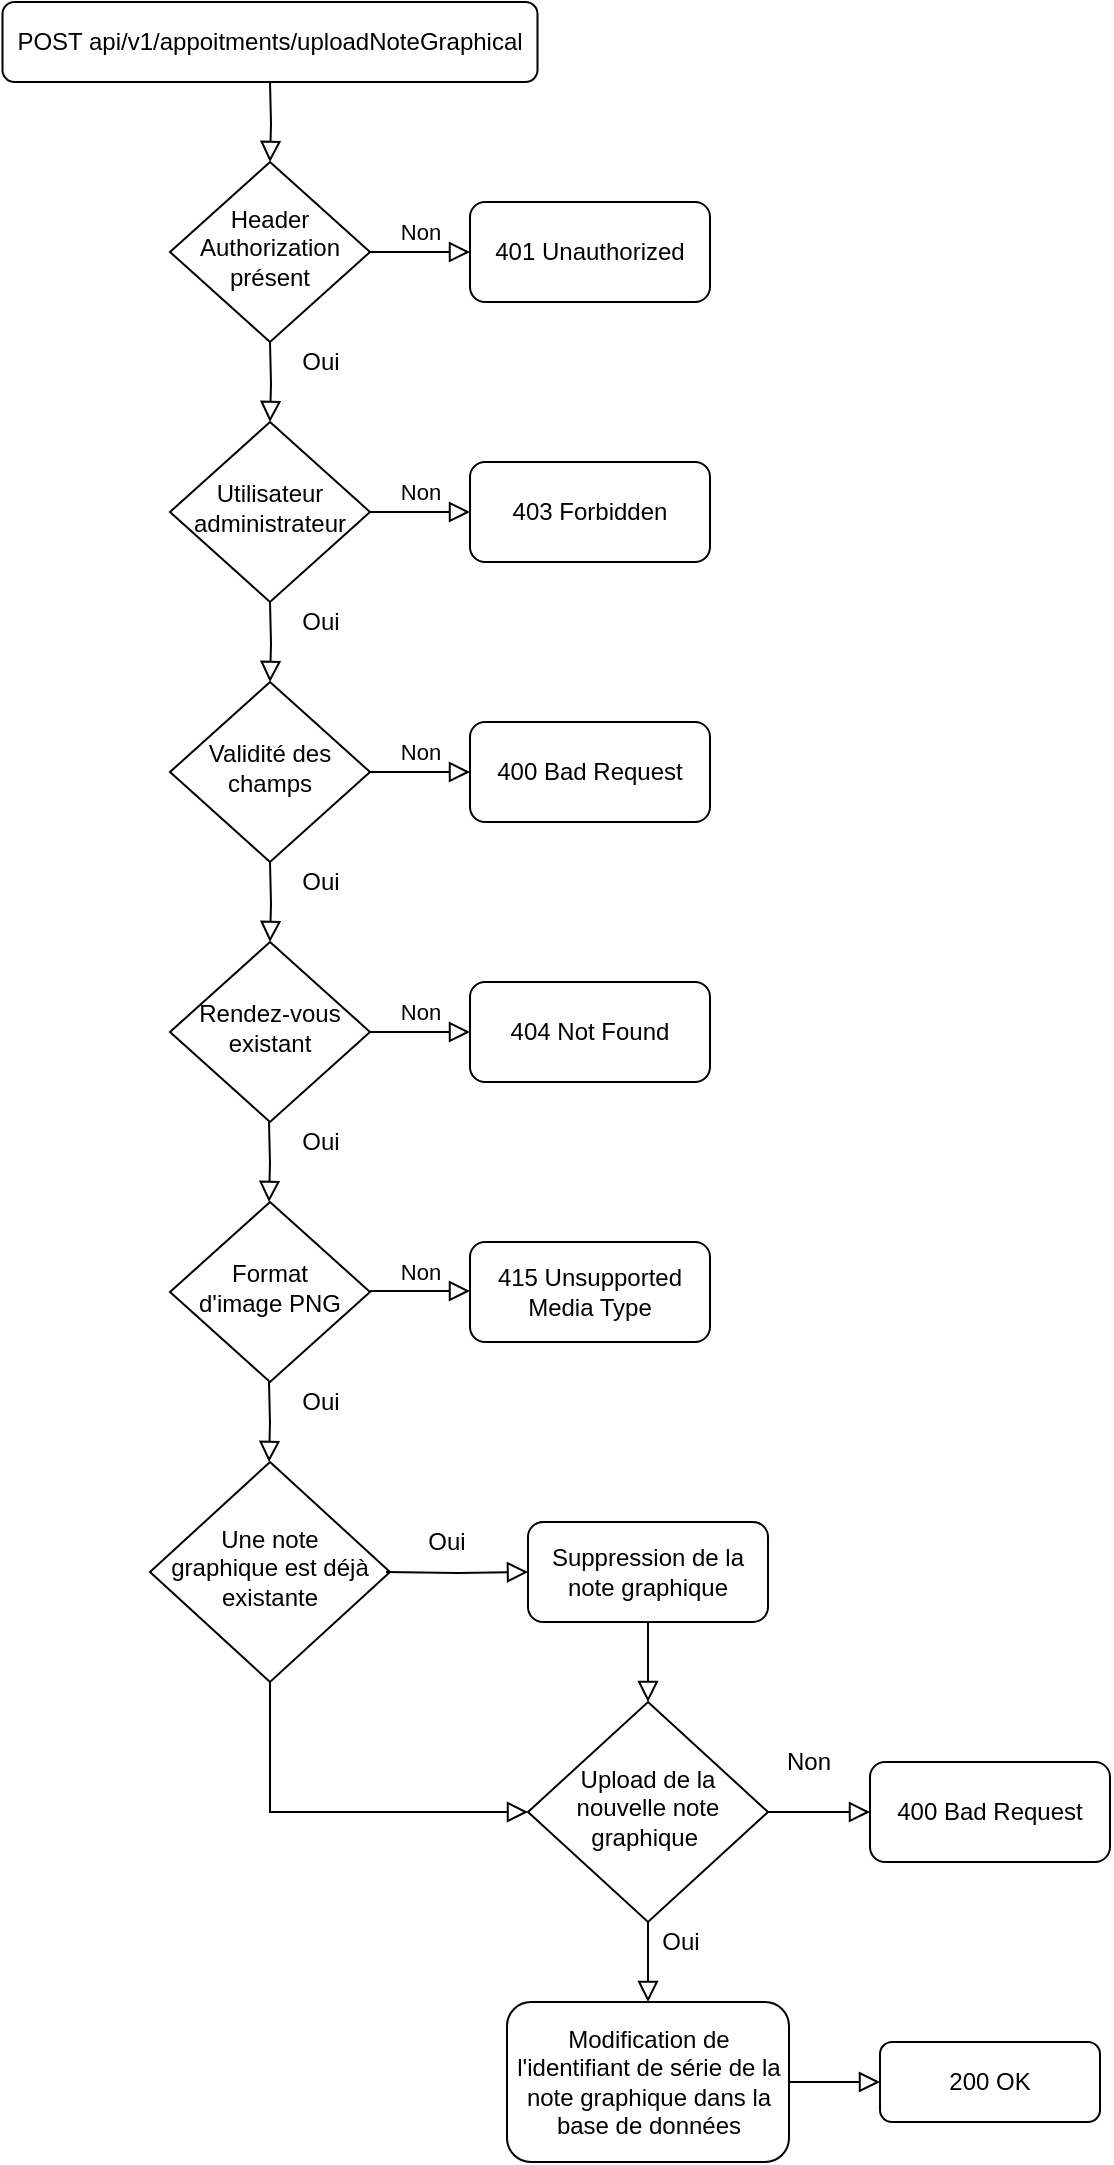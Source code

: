 <mxfile version="14.6.9" type="device"><diagram id="C5RBs43oDa-KdzZeNtuy" name="Page-1"><mxGraphModel dx="1182" dy="764" grid="1" gridSize="10" guides="1" tooltips="1" connect="1" arrows="1" fold="1" page="1" pageScale="1" pageWidth="827" pageHeight="1169" math="0" shadow="0"><root><mxCell id="WIyWlLk6GJQsqaUBKTNV-0"/><mxCell id="WIyWlLk6GJQsqaUBKTNV-1" parent="WIyWlLk6GJQsqaUBKTNV-0"/><mxCell id="WIyWlLk6GJQsqaUBKTNV-2" value="" style="rounded=0;html=1;jettySize=auto;orthogonalLoop=1;fontSize=11;endArrow=block;endFill=0;endSize=8;strokeWidth=1;shadow=0;labelBackgroundColor=none;edgeStyle=orthogonalEdgeStyle;" parent="WIyWlLk6GJQsqaUBKTNV-1" target="WIyWlLk6GJQsqaUBKTNV-6" edge="1"><mxGeometry relative="1" as="geometry"><mxPoint x="320" y="300" as="sourcePoint"/></mxGeometry></mxCell><mxCell id="WIyWlLk6GJQsqaUBKTNV-3" value="POST api/v1/appoitments/uploadNoteGraphical" style="rounded=1;whiteSpace=wrap;html=1;fontSize=12;glass=0;strokeWidth=1;shadow=0;" parent="WIyWlLk6GJQsqaUBKTNV-1" vertex="1"><mxGeometry x="186.25" width="267.5" height="40" as="geometry"/></mxCell><mxCell id="WIyWlLk6GJQsqaUBKTNV-5" value="Non" style="edgeStyle=orthogonalEdgeStyle;rounded=0;html=1;jettySize=auto;orthogonalLoop=1;fontSize=11;endArrow=block;endFill=0;endSize=8;strokeWidth=1;shadow=0;labelBackgroundColor=none;" parent="WIyWlLk6GJQsqaUBKTNV-1" source="WIyWlLk6GJQsqaUBKTNV-6" target="WIyWlLk6GJQsqaUBKTNV-7" edge="1"><mxGeometry y="10" relative="1" as="geometry"><mxPoint as="offset"/></mxGeometry></mxCell><mxCell id="WIyWlLk6GJQsqaUBKTNV-6" value="Validité des &lt;br&gt;champs" style="rhombus;whiteSpace=wrap;html=1;shadow=0;fontFamily=Helvetica;fontSize=12;align=center;strokeWidth=1;spacing=6;spacingTop=-4;" parent="WIyWlLk6GJQsqaUBKTNV-1" vertex="1"><mxGeometry x="270" y="340" width="100" height="90" as="geometry"/></mxCell><mxCell id="WIyWlLk6GJQsqaUBKTNV-7" value="400 Bad Request" style="rounded=1;whiteSpace=wrap;html=1;fontSize=12;glass=0;strokeWidth=1;shadow=0;" parent="WIyWlLk6GJQsqaUBKTNV-1" vertex="1"><mxGeometry x="420" y="360" width="120" height="50" as="geometry"/></mxCell><mxCell id="iDIL6tAmCs9mzdsC3x_e-0" value="" style="rounded=0;html=1;jettySize=auto;orthogonalLoop=1;fontSize=11;endArrow=block;endFill=0;endSize=8;strokeWidth=1;shadow=0;labelBackgroundColor=none;edgeStyle=orthogonalEdgeStyle;" parent="WIyWlLk6GJQsqaUBKTNV-1" target="iDIL6tAmCs9mzdsC3x_e-2" edge="1"><mxGeometry relative="1" as="geometry"><mxPoint x="320" y="40" as="sourcePoint"/></mxGeometry></mxCell><mxCell id="iDIL6tAmCs9mzdsC3x_e-1" value="Non" style="edgeStyle=orthogonalEdgeStyle;rounded=0;html=1;jettySize=auto;orthogonalLoop=1;fontSize=11;endArrow=block;endFill=0;endSize=8;strokeWidth=1;shadow=0;labelBackgroundColor=none;" parent="WIyWlLk6GJQsqaUBKTNV-1" source="iDIL6tAmCs9mzdsC3x_e-2" target="iDIL6tAmCs9mzdsC3x_e-3" edge="1"><mxGeometry y="10" relative="1" as="geometry"><mxPoint as="offset"/></mxGeometry></mxCell><mxCell id="iDIL6tAmCs9mzdsC3x_e-2" value="Header&lt;br&gt;Authorization&lt;br&gt;présent" style="rhombus;whiteSpace=wrap;html=1;shadow=0;fontFamily=Helvetica;fontSize=12;align=center;strokeWidth=1;spacing=6;spacingTop=-4;" parent="WIyWlLk6GJQsqaUBKTNV-1" vertex="1"><mxGeometry x="270" y="80" width="100" height="90" as="geometry"/></mxCell><mxCell id="iDIL6tAmCs9mzdsC3x_e-3" value="401 Unauthorized" style="rounded=1;whiteSpace=wrap;html=1;fontSize=12;glass=0;strokeWidth=1;shadow=0;" parent="WIyWlLk6GJQsqaUBKTNV-1" vertex="1"><mxGeometry x="420" y="100" width="120" height="50" as="geometry"/></mxCell><mxCell id="iDIL6tAmCs9mzdsC3x_e-7" value="" style="rounded=0;html=1;jettySize=auto;orthogonalLoop=1;fontSize=11;endArrow=block;endFill=0;endSize=8;strokeWidth=1;shadow=0;labelBackgroundColor=none;edgeStyle=orthogonalEdgeStyle;" parent="WIyWlLk6GJQsqaUBKTNV-1" target="iDIL6tAmCs9mzdsC3x_e-9" edge="1"><mxGeometry relative="1" as="geometry"><mxPoint x="320" y="170" as="sourcePoint"/></mxGeometry></mxCell><mxCell id="iDIL6tAmCs9mzdsC3x_e-8" value="Non" style="edgeStyle=orthogonalEdgeStyle;rounded=0;html=1;jettySize=auto;orthogonalLoop=1;fontSize=11;endArrow=block;endFill=0;endSize=8;strokeWidth=1;shadow=0;labelBackgroundColor=none;" parent="WIyWlLk6GJQsqaUBKTNV-1" source="iDIL6tAmCs9mzdsC3x_e-9" target="iDIL6tAmCs9mzdsC3x_e-10" edge="1"><mxGeometry y="10" relative="1" as="geometry"><mxPoint as="offset"/></mxGeometry></mxCell><mxCell id="iDIL6tAmCs9mzdsC3x_e-9" value="Utilisateur&lt;br&gt;administrateur" style="rhombus;whiteSpace=wrap;html=1;shadow=0;fontFamily=Helvetica;fontSize=12;align=center;strokeWidth=1;spacing=6;spacingTop=-4;" parent="WIyWlLk6GJQsqaUBKTNV-1" vertex="1"><mxGeometry x="270" y="210" width="100" height="90" as="geometry"/></mxCell><mxCell id="iDIL6tAmCs9mzdsC3x_e-10" value="403 Forbidden" style="rounded=1;whiteSpace=wrap;html=1;fontSize=12;glass=0;strokeWidth=1;shadow=0;" parent="WIyWlLk6GJQsqaUBKTNV-1" vertex="1"><mxGeometry x="420" y="230" width="120" height="50" as="geometry"/></mxCell><mxCell id="iDIL6tAmCs9mzdsC3x_e-11" value="" style="rounded=0;html=1;jettySize=auto;orthogonalLoop=1;fontSize=11;endArrow=block;endFill=0;endSize=8;strokeWidth=1;shadow=0;labelBackgroundColor=none;edgeStyle=orthogonalEdgeStyle;" parent="WIyWlLk6GJQsqaUBKTNV-1" target="iDIL6tAmCs9mzdsC3x_e-13" edge="1"><mxGeometry relative="1" as="geometry"><mxPoint x="320" y="430" as="sourcePoint"/></mxGeometry></mxCell><mxCell id="iDIL6tAmCs9mzdsC3x_e-12" value="Non" style="edgeStyle=orthogonalEdgeStyle;rounded=0;html=1;jettySize=auto;orthogonalLoop=1;fontSize=11;endArrow=block;endFill=0;endSize=8;strokeWidth=1;shadow=0;labelBackgroundColor=none;" parent="WIyWlLk6GJQsqaUBKTNV-1" source="iDIL6tAmCs9mzdsC3x_e-13" target="iDIL6tAmCs9mzdsC3x_e-14" edge="1"><mxGeometry y="10" relative="1" as="geometry"><mxPoint as="offset"/></mxGeometry></mxCell><mxCell id="iDIL6tAmCs9mzdsC3x_e-13" value="Rendez-vous existant" style="rhombus;whiteSpace=wrap;html=1;shadow=0;fontFamily=Helvetica;fontSize=12;align=center;strokeWidth=1;spacing=6;spacingTop=-4;" parent="WIyWlLk6GJQsqaUBKTNV-1" vertex="1"><mxGeometry x="270" y="470" width="100" height="90" as="geometry"/></mxCell><mxCell id="iDIL6tAmCs9mzdsC3x_e-14" value="404 Not Found" style="rounded=1;whiteSpace=wrap;html=1;fontSize=12;glass=0;strokeWidth=1;shadow=0;" parent="WIyWlLk6GJQsqaUBKTNV-1" vertex="1"><mxGeometry x="420" y="490" width="120" height="50" as="geometry"/></mxCell><mxCell id="so0FptcCIsjLP5uzHNFq-0" value="Format &lt;br&gt;d'image PNG" style="rhombus;whiteSpace=wrap;html=1;shadow=0;fontFamily=Helvetica;fontSize=12;align=center;strokeWidth=1;spacing=6;spacingTop=-4;" parent="WIyWlLk6GJQsqaUBKTNV-1" vertex="1"><mxGeometry x="270" y="600" width="100" height="90" as="geometry"/></mxCell><mxCell id="so0FptcCIsjLP5uzHNFq-1" value="Oui" style="text;html=1;align=center;verticalAlign=middle;resizable=0;points=[];autosize=1;strokeColor=none;" parent="WIyWlLk6GJQsqaUBKTNV-1" vertex="1"><mxGeometry x="330" y="170" width="30" height="20" as="geometry"/></mxCell><mxCell id="so0FptcCIsjLP5uzHNFq-2" value="Oui" style="text;html=1;align=center;verticalAlign=middle;resizable=0;points=[];autosize=1;strokeColor=none;" parent="WIyWlLk6GJQsqaUBKTNV-1" vertex="1"><mxGeometry x="330" y="300" width="30" height="20" as="geometry"/></mxCell><mxCell id="so0FptcCIsjLP5uzHNFq-3" value="Oui" style="text;html=1;align=center;verticalAlign=middle;resizable=0;points=[];autosize=1;strokeColor=none;" parent="WIyWlLk6GJQsqaUBKTNV-1" vertex="1"><mxGeometry x="330" y="430" width="30" height="20" as="geometry"/></mxCell><mxCell id="so0FptcCIsjLP5uzHNFq-4" value="Oui" style="text;html=1;align=center;verticalAlign=middle;resizable=0;points=[];autosize=1;strokeColor=none;" parent="WIyWlLk6GJQsqaUBKTNV-1" vertex="1"><mxGeometry x="330" y="560" width="30" height="20" as="geometry"/></mxCell><mxCell id="so0FptcCIsjLP5uzHNFq-7" value="" style="rounded=0;html=1;jettySize=auto;orthogonalLoop=1;fontSize=11;endArrow=block;endFill=0;endSize=8;strokeWidth=1;shadow=0;labelBackgroundColor=none;edgeStyle=orthogonalEdgeStyle;" parent="WIyWlLk6GJQsqaUBKTNV-1" edge="1"><mxGeometry relative="1" as="geometry"><mxPoint x="319.5" y="560" as="sourcePoint"/><mxPoint x="319.5" y="600" as="targetPoint"/></mxGeometry></mxCell><mxCell id="so0FptcCIsjLP5uzHNFq-8" value="Non" style="edgeStyle=orthogonalEdgeStyle;rounded=0;html=1;jettySize=auto;orthogonalLoop=1;fontSize=11;endArrow=block;endFill=0;endSize=8;strokeWidth=1;shadow=0;labelBackgroundColor=none;" parent="WIyWlLk6GJQsqaUBKTNV-1" edge="1"><mxGeometry y="10" relative="1" as="geometry"><mxPoint as="offset"/><mxPoint x="370" y="644.5" as="sourcePoint"/><mxPoint x="420" y="644.5" as="targetPoint"/></mxGeometry></mxCell><mxCell id="so0FptcCIsjLP5uzHNFq-9" value="415 Unsupported Media Type" style="rounded=1;whiteSpace=wrap;html=1;fontSize=12;glass=0;strokeWidth=1;shadow=0;" parent="WIyWlLk6GJQsqaUBKTNV-1" vertex="1"><mxGeometry x="420" y="620" width="120" height="50" as="geometry"/></mxCell><mxCell id="so0FptcCIsjLP5uzHNFq-20" value="Une note graphique&amp;nbsp;est déjà &lt;br&gt;existante" style="rhombus;whiteSpace=wrap;html=1;shadow=0;fontFamily=Helvetica;fontSize=12;align=center;strokeWidth=1;spacing=6;spacingTop=-4;" parent="WIyWlLk6GJQsqaUBKTNV-1" vertex="1"><mxGeometry x="260" y="730" width="120" height="110" as="geometry"/></mxCell><mxCell id="so0FptcCIsjLP5uzHNFq-23" value="" style="rounded=0;html=1;jettySize=auto;orthogonalLoop=1;fontSize=11;endArrow=block;endFill=0;endSize=8;strokeWidth=1;shadow=0;labelBackgroundColor=none;edgeStyle=orthogonalEdgeStyle;exitX=1;exitY=0.5;exitDx=0;exitDy=0;entryX=0;entryY=0.5;entryDx=0;entryDy=0;" parent="WIyWlLk6GJQsqaUBKTNV-1" target="so0FptcCIsjLP5uzHNFq-25" edge="1"><mxGeometry relative="1" as="geometry"><mxPoint x="378" y="785" as="sourcePoint"/><mxPoint x="447" y="785" as="targetPoint"/></mxGeometry></mxCell><mxCell id="so0FptcCIsjLP5uzHNFq-24" value="Oui" style="text;html=1;align=center;verticalAlign=middle;resizable=0;points=[];autosize=1;strokeColor=none;" parent="WIyWlLk6GJQsqaUBKTNV-1" vertex="1"><mxGeometry x="393" y="760" width="30" height="20" as="geometry"/></mxCell><mxCell id="so0FptcCIsjLP5uzHNFq-25" value="Suppression de la note graphique" style="rounded=1;whiteSpace=wrap;html=1;fontSize=12;glass=0;strokeWidth=1;shadow=0;" parent="WIyWlLk6GJQsqaUBKTNV-1" vertex="1"><mxGeometry x="449" y="760" width="120" height="50" as="geometry"/></mxCell><mxCell id="so0FptcCIsjLP5uzHNFq-29" value="400 Bad Request" style="rounded=1;whiteSpace=wrap;html=1;fontSize=12;glass=0;strokeWidth=1;shadow=0;" parent="WIyWlLk6GJQsqaUBKTNV-1" vertex="1"><mxGeometry x="620" y="880" width="120" height="50" as="geometry"/></mxCell><mxCell id="so0FptcCIsjLP5uzHNFq-33" value="Upload de la nouvelle note graphique&amp;nbsp;" style="rhombus;whiteSpace=wrap;html=1;shadow=0;fontFamily=Helvetica;fontSize=12;align=center;strokeWidth=1;spacing=6;spacingTop=-4;" parent="WIyWlLk6GJQsqaUBKTNV-1" vertex="1"><mxGeometry x="449" y="850" width="120" height="110" as="geometry"/></mxCell><mxCell id="so0FptcCIsjLP5uzHNFq-34" value="" style="rounded=0;html=1;jettySize=auto;orthogonalLoop=1;fontSize=11;endArrow=block;endFill=0;endSize=8;strokeWidth=1;shadow=0;labelBackgroundColor=none;edgeStyle=orthogonalEdgeStyle;exitX=0.5;exitY=1;exitDx=0;exitDy=0;entryX=0;entryY=0.5;entryDx=0;entryDy=0;" parent="WIyWlLk6GJQsqaUBKTNV-1" target="so0FptcCIsjLP5uzHNFq-33" edge="1" source="so0FptcCIsjLP5uzHNFq-20"><mxGeometry relative="1" as="geometry"><mxPoint x="420" y="950.0" as="sourcePoint"/><mxPoint x="489.0" y="950.0" as="targetPoint"/><Array as="points"><mxPoint x="320" y="905"/></Array></mxGeometry></mxCell><mxCell id="so0FptcCIsjLP5uzHNFq-37" value="" style="rounded=0;html=1;jettySize=auto;orthogonalLoop=1;fontSize=11;endArrow=block;endFill=0;endSize=8;strokeWidth=1;shadow=0;labelBackgroundColor=none;edgeStyle=orthogonalEdgeStyle;exitX=1;exitY=0.5;exitDx=0;exitDy=0;entryX=0;entryY=0.5;entryDx=0;entryDy=0;" parent="WIyWlLk6GJQsqaUBKTNV-1" source="so0FptcCIsjLP5uzHNFq-33" edge="1" target="so0FptcCIsjLP5uzHNFq-29"><mxGeometry relative="1" as="geometry"><mxPoint x="670" y="1050" as="sourcePoint"/><mxPoint x="600" y="930" as="targetPoint"/><Array as="points"/></mxGeometry></mxCell><mxCell id="so0FptcCIsjLP5uzHNFq-38" value="Non" style="text;html=1;align=center;verticalAlign=middle;resizable=0;points=[];autosize=1;strokeColor=none;" parent="WIyWlLk6GJQsqaUBKTNV-1" vertex="1"><mxGeometry x="569" y="870" width="40" height="20" as="geometry"/></mxCell><mxCell id="so0FptcCIsjLP5uzHNFq-39" value="" style="rounded=0;html=1;jettySize=auto;orthogonalLoop=1;fontSize=11;endArrow=block;endFill=0;endSize=8;strokeWidth=1;shadow=0;labelBackgroundColor=none;edgeStyle=orthogonalEdgeStyle;exitX=0.5;exitY=1;exitDx=0;exitDy=0;" parent="WIyWlLk6GJQsqaUBKTNV-1" source="so0FptcCIsjLP5uzHNFq-33" edge="1"><mxGeometry relative="1" as="geometry"><mxPoint x="514" y="1070.0" as="sourcePoint"/><mxPoint x="509" y="1000" as="targetPoint"/><Array as="points"><mxPoint x="509" y="980"/></Array></mxGeometry></mxCell><mxCell id="so0FptcCIsjLP5uzHNFq-40" value="Modification de l'identifiant de série de la note graphique dans la base de données" style="rounded=1;whiteSpace=wrap;html=1;fontSize=12;glass=0;strokeWidth=1;shadow=0;" parent="WIyWlLk6GJQsqaUBKTNV-1" vertex="1"><mxGeometry x="438.5" y="1000" width="141" height="80" as="geometry"/></mxCell><mxCell id="so0FptcCIsjLP5uzHNFq-41" value="" style="rounded=0;html=1;jettySize=auto;orthogonalLoop=1;fontSize=11;endArrow=block;endFill=0;endSize=8;strokeWidth=1;shadow=0;labelBackgroundColor=none;edgeStyle=orthogonalEdgeStyle;exitX=1;exitY=0.5;exitDx=0;exitDy=0;entryX=0;entryY=0.5;entryDx=0;entryDy=0;" parent="WIyWlLk6GJQsqaUBKTNV-1" source="so0FptcCIsjLP5uzHNFq-40" target="so0FptcCIsjLP5uzHNFq-42" edge="1"><mxGeometry relative="1" as="geometry"><mxPoint x="609.58" y="1125" as="sourcePoint"/><mxPoint x="610" y="1150" as="targetPoint"/><Array as="points"/></mxGeometry></mxCell><mxCell id="so0FptcCIsjLP5uzHNFq-42" value="200 OK" style="rounded=1;whiteSpace=wrap;html=1;fontSize=12;glass=0;strokeWidth=1;shadow=0;" parent="WIyWlLk6GJQsqaUBKTNV-1" vertex="1"><mxGeometry x="625" y="1020" width="110" height="40" as="geometry"/></mxCell><mxCell id="so0FptcCIsjLP5uzHNFq-43" value="Oui" style="text;html=1;align=center;verticalAlign=middle;resizable=0;points=[];autosize=1;strokeColor=none;" parent="WIyWlLk6GJQsqaUBKTNV-1" vertex="1"><mxGeometry x="510" y="960" width="30" height="20" as="geometry"/></mxCell><mxCell id="os43K-N-N0AwDYh7FJv8-0" value="Oui" style="text;html=1;align=center;verticalAlign=middle;resizable=0;points=[];autosize=1;strokeColor=none;" vertex="1" parent="WIyWlLk6GJQsqaUBKTNV-1"><mxGeometry x="330" y="690" width="30" height="20" as="geometry"/></mxCell><mxCell id="os43K-N-N0AwDYh7FJv8-1" value="" style="rounded=0;html=1;jettySize=auto;orthogonalLoop=1;fontSize=11;endArrow=block;endFill=0;endSize=8;strokeWidth=1;shadow=0;labelBackgroundColor=none;edgeStyle=orthogonalEdgeStyle;" edge="1" parent="WIyWlLk6GJQsqaUBKTNV-1"><mxGeometry relative="1" as="geometry"><mxPoint x="319.5" y="690" as="sourcePoint"/><mxPoint x="319.5" y="730" as="targetPoint"/></mxGeometry></mxCell><mxCell id="os43K-N-N0AwDYh7FJv8-4" value="" style="rounded=0;html=1;jettySize=auto;orthogonalLoop=1;fontSize=11;endArrow=block;endFill=0;endSize=8;strokeWidth=1;shadow=0;labelBackgroundColor=none;edgeStyle=orthogonalEdgeStyle;exitX=0.5;exitY=1;exitDx=0;exitDy=0;entryX=0.5;entryY=0;entryDx=0;entryDy=0;" edge="1" parent="WIyWlLk6GJQsqaUBKTNV-1" source="so0FptcCIsjLP5uzHNFq-25" target="so0FptcCIsjLP5uzHNFq-33"><mxGeometry relative="1" as="geometry"><mxPoint x="388" y="795" as="sourcePoint"/><mxPoint x="459" y="795" as="targetPoint"/></mxGeometry></mxCell></root></mxGraphModel></diagram></mxfile>